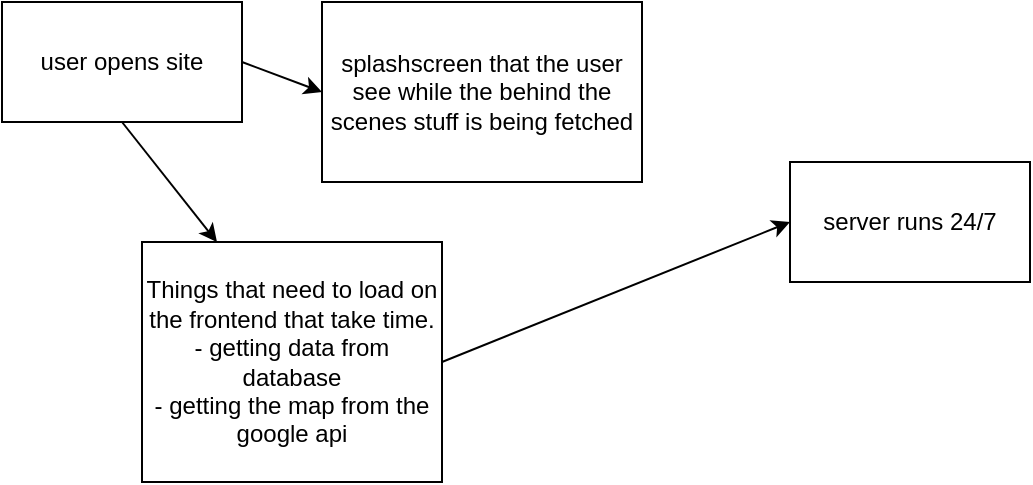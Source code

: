 <mxfile>
    <diagram id="fZNWd9hVcB6WCOSPS49y" name="Page-1">
        <mxGraphModel dx="773" dy="610" grid="1" gridSize="10" guides="1" tooltips="1" connect="1" arrows="1" fold="1" page="1" pageScale="1" pageWidth="827" pageHeight="1169" math="0" shadow="0">
            <root>
                <mxCell id="0"/>
                <mxCell id="1" parent="0"/>
                <mxCell id="2" value="server runs 24/7" style="rounded=0;whiteSpace=wrap;html=1;" vertex="1" parent="1">
                    <mxGeometry x="414" y="120" width="120" height="60" as="geometry"/>
                </mxCell>
                <mxCell id="7" style="edgeStyle=none;html=1;exitX=1;exitY=0.5;exitDx=0;exitDy=0;entryX=0;entryY=0.5;entryDx=0;entryDy=0;" edge="1" parent="1" source="3" target="5">
                    <mxGeometry relative="1" as="geometry"/>
                </mxCell>
                <mxCell id="8" style="edgeStyle=none;html=1;exitX=0.5;exitY=1;exitDx=0;exitDy=0;entryX=0.25;entryY=0;entryDx=0;entryDy=0;" edge="1" parent="1" source="3" target="4">
                    <mxGeometry relative="1" as="geometry"/>
                </mxCell>
                <mxCell id="3" value="user opens site" style="rounded=0;whiteSpace=wrap;html=1;" vertex="1" parent="1">
                    <mxGeometry x="20" y="40" width="120" height="60" as="geometry"/>
                </mxCell>
                <mxCell id="6" style="edgeStyle=none;html=1;exitX=1;exitY=0.5;exitDx=0;exitDy=0;entryX=0;entryY=0.5;entryDx=0;entryDy=0;" edge="1" parent="1" source="4" target="2">
                    <mxGeometry relative="1" as="geometry"/>
                </mxCell>
                <mxCell id="4" value="Things that need to load on the frontend that take time. - getting data from database&lt;br&gt;- getting the map from the google api" style="rounded=0;whiteSpace=wrap;html=1;" vertex="1" parent="1">
                    <mxGeometry x="90" y="160" width="150" height="120" as="geometry"/>
                </mxCell>
                <mxCell id="5" value="splashscreen that the user see while the behind the scenes stuff is being fetched" style="rounded=0;whiteSpace=wrap;html=1;" vertex="1" parent="1">
                    <mxGeometry x="180" y="40" width="160" height="90" as="geometry"/>
                </mxCell>
            </root>
        </mxGraphModel>
    </diagram>
</mxfile>